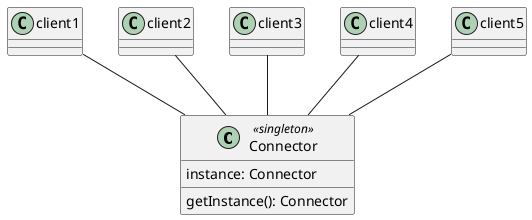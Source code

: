 @startuml

class Connector<<singleton>>{
  instance: Connector
  getInstance(): Connector
}

client1 -- Connector
client2 -- Connector
client3 -- Connector
client4 -- Connector
client5 -- Connector

@enduml
